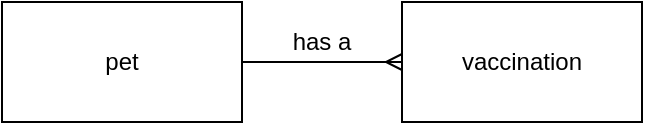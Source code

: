 <mxfile version="20.3.0" type="device"><diagram id="FM7FV10UWZqP8pnEYUsb" name="ER Diagram"><mxGraphModel dx="870" dy="697" grid="1" gridSize="10" guides="1" tooltips="1" connect="1" arrows="1" fold="1" page="1" pageScale="1" pageWidth="827" pageHeight="1169" math="0" shadow="0"><root><mxCell id="0"/><mxCell id="1" parent="0"/><mxCell id="5dxBUbF0HeNdmIPRrVUh-1" value="pet" style="rounded=0;whiteSpace=wrap;html=1;" parent="1" vertex="1"><mxGeometry x="160" y="290" width="120" height="60" as="geometry"/></mxCell><mxCell id="5dxBUbF0HeNdmIPRrVUh-2" value="vaccination" style="rounded=0;whiteSpace=wrap;html=1;" parent="1" vertex="1"><mxGeometry x="360" y="290" width="120" height="60" as="geometry"/></mxCell><mxCell id="5dxBUbF0HeNdmIPRrVUh-3" value="" style="edgeStyle=entityRelationEdgeStyle;fontSize=12;html=1;endArrow=ERmany;rounded=0;exitX=1;exitY=0.5;exitDx=0;exitDy=0;entryX=0;entryY=0.5;entryDx=0;entryDy=0;" parent="1" source="5dxBUbF0HeNdmIPRrVUh-1" target="5dxBUbF0HeNdmIPRrVUh-2" edge="1"><mxGeometry width="100" height="100" relative="1" as="geometry"><mxPoint x="360" y="410" as="sourcePoint"/><mxPoint x="460" y="310" as="targetPoint"/></mxGeometry></mxCell><mxCell id="5dxBUbF0HeNdmIPRrVUh-4" value="has a" style="text;html=1;strokeColor=none;fillColor=none;align=center;verticalAlign=middle;whiteSpace=wrap;rounded=0;" parent="1" vertex="1"><mxGeometry x="290" y="300" width="60" height="20" as="geometry"/></mxCell></root></mxGraphModel></diagram></mxfile>